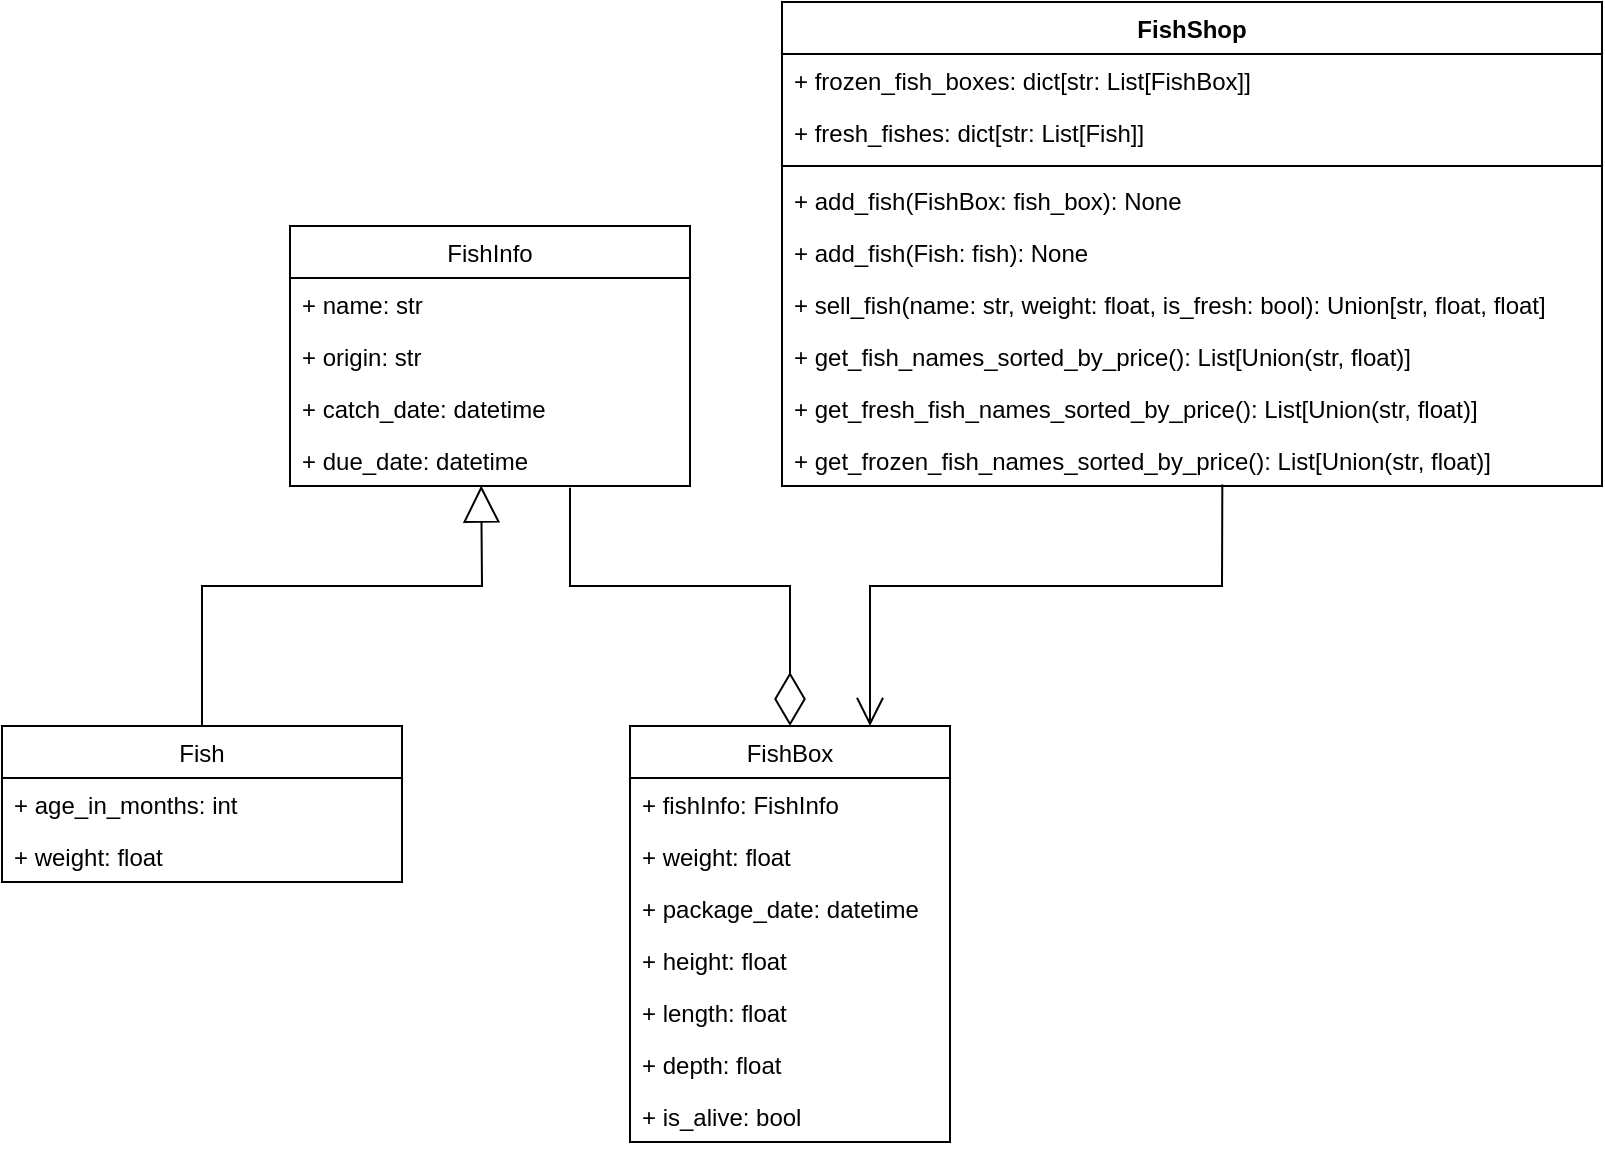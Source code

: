 <mxfile version="16.4.7" type="google"><diagram id="hbNHx6ugzg-D6p51Eu-U" name="Page-1"><mxGraphModel dx="2063" dy="1077" grid="1" gridSize="10" guides="1" tooltips="1" connect="1" arrows="1" fold="1" page="1" pageScale="1" pageWidth="827" pageHeight="1169" math="0" shadow="0"><root><mxCell id="0"/><mxCell id="1" parent="0"/><mxCell id="JYKpiooZzCKNUxj6V-vy-1" value="Fish" style="swimlane;fontStyle=0;childLayout=stackLayout;horizontal=1;startSize=26;fillColor=none;horizontalStack=0;resizeParent=1;resizeParentMax=0;resizeLast=0;collapsible=1;marginBottom=0;" vertex="1" parent="1"><mxGeometry x="10" y="640" width="200" height="78" as="geometry"/></mxCell><mxCell id="JYKpiooZzCKNUxj6V-vy-24" value="+ age_in_months: int" style="text;strokeColor=none;fillColor=none;align=left;verticalAlign=top;spacingLeft=4;spacingRight=4;overflow=hidden;rotatable=0;points=[[0,0.5],[1,0.5]];portConstraint=eastwest;" vertex="1" parent="JYKpiooZzCKNUxj6V-vy-1"><mxGeometry y="26" width="200" height="26" as="geometry"/></mxCell><mxCell id="JYKpiooZzCKNUxj6V-vy-34" value="+ weight: float" style="text;strokeColor=none;fillColor=none;align=left;verticalAlign=top;spacingLeft=4;spacingRight=4;overflow=hidden;rotatable=0;points=[[0,0.5],[1,0.5]];portConstraint=eastwest;" vertex="1" parent="JYKpiooZzCKNUxj6V-vy-1"><mxGeometry y="52" width="200" height="26" as="geometry"/></mxCell><mxCell id="JYKpiooZzCKNUxj6V-vy-9" value="FishBox" style="swimlane;fontStyle=0;childLayout=stackLayout;horizontal=1;startSize=26;fillColor=none;horizontalStack=0;resizeParent=1;resizeParentMax=0;resizeLast=0;collapsible=1;marginBottom=0;" vertex="1" parent="1"><mxGeometry x="324" y="640" width="160" height="208" as="geometry"/></mxCell><mxCell id="JYKpiooZzCKNUxj6V-vy-10" value="+ fishInfo: FishInfo" style="text;strokeColor=none;fillColor=none;align=left;verticalAlign=top;spacingLeft=4;spacingRight=4;overflow=hidden;rotatable=0;points=[[0,0.5],[1,0.5]];portConstraint=eastwest;" vertex="1" parent="JYKpiooZzCKNUxj6V-vy-9"><mxGeometry y="26" width="160" height="26" as="geometry"/></mxCell><mxCell id="JYKpiooZzCKNUxj6V-vy-11" value="+ weight: float" style="text;strokeColor=none;fillColor=none;align=left;verticalAlign=top;spacingLeft=4;spacingRight=4;overflow=hidden;rotatable=0;points=[[0,0.5],[1,0.5]];portConstraint=eastwest;" vertex="1" parent="JYKpiooZzCKNUxj6V-vy-9"><mxGeometry y="52" width="160" height="26" as="geometry"/></mxCell><mxCell id="JYKpiooZzCKNUxj6V-vy-13" value="+ package_date: datetime" style="text;strokeColor=none;fillColor=none;align=left;verticalAlign=top;spacingLeft=4;spacingRight=4;overflow=hidden;rotatable=0;points=[[0,0.5],[1,0.5]];portConstraint=eastwest;" vertex="1" parent="JYKpiooZzCKNUxj6V-vy-9"><mxGeometry y="78" width="160" height="26" as="geometry"/></mxCell><mxCell id="JYKpiooZzCKNUxj6V-vy-14" value="+ height: float" style="text;strokeColor=none;fillColor=none;align=left;verticalAlign=top;spacingLeft=4;spacingRight=4;overflow=hidden;rotatable=0;points=[[0,0.5],[1,0.5]];portConstraint=eastwest;" vertex="1" parent="JYKpiooZzCKNUxj6V-vy-9"><mxGeometry y="104" width="160" height="26" as="geometry"/></mxCell><mxCell id="JYKpiooZzCKNUxj6V-vy-21" value="+ length: float" style="text;strokeColor=none;fillColor=none;align=left;verticalAlign=top;spacingLeft=4;spacingRight=4;overflow=hidden;rotatable=0;points=[[0,0.5],[1,0.5]];portConstraint=eastwest;" vertex="1" parent="JYKpiooZzCKNUxj6V-vy-9"><mxGeometry y="130" width="160" height="26" as="geometry"/></mxCell><mxCell id="JYKpiooZzCKNUxj6V-vy-22" value="+ depth: float" style="text;strokeColor=none;fillColor=none;align=left;verticalAlign=top;spacingLeft=4;spacingRight=4;overflow=hidden;rotatable=0;points=[[0,0.5],[1,0.5]];portConstraint=eastwest;" vertex="1" parent="JYKpiooZzCKNUxj6V-vy-9"><mxGeometry y="156" width="160" height="26" as="geometry"/></mxCell><mxCell id="JYKpiooZzCKNUxj6V-vy-23" value="+ is_alive: bool" style="text;strokeColor=none;fillColor=none;align=left;verticalAlign=top;spacingLeft=4;spacingRight=4;overflow=hidden;rotatable=0;points=[[0,0.5],[1,0.5]];portConstraint=eastwest;" vertex="1" parent="JYKpiooZzCKNUxj6V-vy-9"><mxGeometry y="182" width="160" height="26" as="geometry"/></mxCell><mxCell id="JYKpiooZzCKNUxj6V-vy-15" value="FishInfo" style="swimlane;fontStyle=0;childLayout=stackLayout;horizontal=1;startSize=26;fillColor=none;horizontalStack=0;resizeParent=1;resizeParentMax=0;resizeLast=0;collapsible=1;marginBottom=0;" vertex="1" parent="1"><mxGeometry x="154" y="390" width="200" height="130" as="geometry"/></mxCell><mxCell id="JYKpiooZzCKNUxj6V-vy-16" value="+ name: str" style="text;strokeColor=none;fillColor=none;align=left;verticalAlign=top;spacingLeft=4;spacingRight=4;overflow=hidden;rotatable=0;points=[[0,0.5],[1,0.5]];portConstraint=eastwest;" vertex="1" parent="JYKpiooZzCKNUxj6V-vy-15"><mxGeometry y="26" width="200" height="26" as="geometry"/></mxCell><mxCell id="JYKpiooZzCKNUxj6V-vy-18" value="+ origin: str" style="text;strokeColor=none;fillColor=none;align=left;verticalAlign=top;spacingLeft=4;spacingRight=4;overflow=hidden;rotatable=0;points=[[0,0.5],[1,0.5]];portConstraint=eastwest;" vertex="1" parent="JYKpiooZzCKNUxj6V-vy-15"><mxGeometry y="52" width="200" height="26" as="geometry"/></mxCell><mxCell id="JYKpiooZzCKNUxj6V-vy-19" value="+ catch_date: datetime" style="text;strokeColor=none;fillColor=none;align=left;verticalAlign=top;spacingLeft=4;spacingRight=4;overflow=hidden;rotatable=0;points=[[0,0.5],[1,0.5]];portConstraint=eastwest;" vertex="1" parent="JYKpiooZzCKNUxj6V-vy-15"><mxGeometry y="78" width="200" height="26" as="geometry"/></mxCell><mxCell id="JYKpiooZzCKNUxj6V-vy-20" value="+ due_date: datetime" style="text;strokeColor=none;fillColor=none;align=left;verticalAlign=top;spacingLeft=4;spacingRight=4;overflow=hidden;rotatable=0;points=[[0,0.5],[1,0.5]];portConstraint=eastwest;" vertex="1" parent="JYKpiooZzCKNUxj6V-vy-15"><mxGeometry y="104" width="200" height="26" as="geometry"/></mxCell><mxCell id="JYKpiooZzCKNUxj6V-vy-25" value="FishShop" style="swimlane;fontStyle=1;align=center;verticalAlign=top;childLayout=stackLayout;horizontal=1;startSize=26;horizontalStack=0;resizeParent=1;resizeParentMax=0;resizeLast=0;collapsible=1;marginBottom=0;" vertex="1" parent="1"><mxGeometry x="400" y="278" width="410" height="242" as="geometry"><mxRectangle x="470" y="326" width="90" height="26" as="alternateBounds"/></mxGeometry></mxCell><mxCell id="JYKpiooZzCKNUxj6V-vy-26" value="+ frozen_fish_boxes: dict[str: List[FishBox]]" style="text;strokeColor=none;fillColor=none;align=left;verticalAlign=top;spacingLeft=4;spacingRight=4;overflow=hidden;rotatable=0;points=[[0,0.5],[1,0.5]];portConstraint=eastwest;" vertex="1" parent="JYKpiooZzCKNUxj6V-vy-25"><mxGeometry y="26" width="410" height="26" as="geometry"/></mxCell><mxCell id="JYKpiooZzCKNUxj6V-vy-30" value="+ fresh_fishes: dict[str: List[Fish]]" style="text;strokeColor=none;fillColor=none;align=left;verticalAlign=top;spacingLeft=4;spacingRight=4;overflow=hidden;rotatable=0;points=[[0,0.5],[1,0.5]];portConstraint=eastwest;" vertex="1" parent="JYKpiooZzCKNUxj6V-vy-25"><mxGeometry y="52" width="410" height="26" as="geometry"/></mxCell><mxCell id="JYKpiooZzCKNUxj6V-vy-27" value="" style="line;strokeWidth=1;fillColor=none;align=left;verticalAlign=middle;spacingTop=-1;spacingLeft=3;spacingRight=3;rotatable=0;labelPosition=right;points=[];portConstraint=eastwest;" vertex="1" parent="JYKpiooZzCKNUxj6V-vy-25"><mxGeometry y="78" width="410" height="8" as="geometry"/></mxCell><mxCell id="JYKpiooZzCKNUxj6V-vy-28" value="+ add_fish(FishBox: fish_box): None" style="text;strokeColor=none;fillColor=none;align=left;verticalAlign=top;spacingLeft=4;spacingRight=4;overflow=hidden;rotatable=0;points=[[0,0.5],[1,0.5]];portConstraint=eastwest;" vertex="1" parent="JYKpiooZzCKNUxj6V-vy-25"><mxGeometry y="86" width="410" height="26" as="geometry"/></mxCell><mxCell id="JYKpiooZzCKNUxj6V-vy-29" value="+ add_fish(Fish: fish): None" style="text;strokeColor=none;fillColor=none;align=left;verticalAlign=top;spacingLeft=4;spacingRight=4;overflow=hidden;rotatable=0;points=[[0,0.5],[1,0.5]];portConstraint=eastwest;" vertex="1" parent="JYKpiooZzCKNUxj6V-vy-25"><mxGeometry y="112" width="410" height="26" as="geometry"/></mxCell><mxCell id="JYKpiooZzCKNUxj6V-vy-35" value="+ sell_fish(name: str, weight: float, is_fresh: bool): Union[str, float, float]" style="text;strokeColor=none;fillColor=none;align=left;verticalAlign=top;spacingLeft=4;spacingRight=4;overflow=hidden;rotatable=0;points=[[0,0.5],[1,0.5]];portConstraint=eastwest;" vertex="1" parent="JYKpiooZzCKNUxj6V-vy-25"><mxGeometry y="138" width="410" height="26" as="geometry"/></mxCell><mxCell id="JYKpiooZzCKNUxj6V-vy-36" value="+ get_fish_names_sorted_by_price(): List[Union(str, float)]" style="text;strokeColor=none;fillColor=none;align=left;verticalAlign=top;spacingLeft=4;spacingRight=4;overflow=hidden;rotatable=0;points=[[0,0.5],[1,0.5]];portConstraint=eastwest;" vertex="1" parent="JYKpiooZzCKNUxj6V-vy-25"><mxGeometry y="164" width="410" height="26" as="geometry"/></mxCell><mxCell id="JYKpiooZzCKNUxj6V-vy-38" value="+ get_fresh_fish_names_sorted_by_price(): List[Union(str, float)]" style="text;strokeColor=none;fillColor=none;align=left;verticalAlign=top;spacingLeft=4;spacingRight=4;overflow=hidden;rotatable=0;points=[[0,0.5],[1,0.5]];portConstraint=eastwest;" vertex="1" parent="JYKpiooZzCKNUxj6V-vy-25"><mxGeometry y="190" width="410" height="26" as="geometry"/></mxCell><mxCell id="JYKpiooZzCKNUxj6V-vy-39" value="+ get_frozen_fish_names_sorted_by_price(): List[Union(str, float)]" style="text;strokeColor=none;fillColor=none;align=left;verticalAlign=top;spacingLeft=4;spacingRight=4;overflow=hidden;rotatable=0;points=[[0,0.5],[1,0.5]];portConstraint=eastwest;" vertex="1" parent="JYKpiooZzCKNUxj6V-vy-25"><mxGeometry y="216" width="410" height="26" as="geometry"/></mxCell><mxCell id="JYKpiooZzCKNUxj6V-vy-31" value="" style="endArrow=block;endSize=16;endFill=0;html=1;rounded=0;exitX=0.5;exitY=0;exitDx=0;exitDy=0;entryX=0.478;entryY=0.991;entryDx=0;entryDy=0;entryPerimeter=0;" edge="1" parent="1" source="JYKpiooZzCKNUxj6V-vy-1" target="JYKpiooZzCKNUxj6V-vy-20"><mxGeometry width="160" relative="1" as="geometry"><mxPoint x="134" y="570" as="sourcePoint"/><mxPoint x="294" y="570" as="targetPoint"/><Array as="points"><mxPoint x="110" y="570"/><mxPoint x="250" y="570"/></Array></mxGeometry></mxCell><mxCell id="JYKpiooZzCKNUxj6V-vy-32" value="" style="endArrow=diamondThin;endFill=0;endSize=24;html=1;rounded=0;entryX=0.5;entryY=0;entryDx=0;entryDy=0;exitX=0.7;exitY=1.034;exitDx=0;exitDy=0;exitPerimeter=0;" edge="1" parent="1" source="JYKpiooZzCKNUxj6V-vy-20" target="JYKpiooZzCKNUxj6V-vy-9"><mxGeometry width="160" relative="1" as="geometry"><mxPoint x="224" y="730" as="sourcePoint"/><mxPoint x="384" y="730" as="targetPoint"/><Array as="points"><mxPoint x="294" y="570"/><mxPoint x="404" y="570"/></Array></mxGeometry></mxCell><mxCell id="JYKpiooZzCKNUxj6V-vy-33" value="" style="endArrow=open;endFill=1;endSize=12;html=1;rounded=0;entryX=0.75;entryY=0;entryDx=0;entryDy=0;exitX=0.537;exitY=0.97;exitDx=0;exitDy=0;exitPerimeter=0;" edge="1" parent="1" source="JYKpiooZzCKNUxj6V-vy-39" target="JYKpiooZzCKNUxj6V-vy-9"><mxGeometry width="160" relative="1" as="geometry"><mxPoint x="512" y="530" as="sourcePoint"/><mxPoint x="474" y="720" as="targetPoint"/><Array as="points"><mxPoint x="620" y="570"/><mxPoint x="444" y="570"/></Array></mxGeometry></mxCell></root></mxGraphModel></diagram></mxfile>